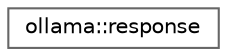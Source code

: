 digraph "Graphical Class Hierarchy"
{
 // LATEX_PDF_SIZE
  bgcolor="transparent";
  edge [fontname=Helvetica,fontsize=10,labelfontname=Helvetica,labelfontsize=10];
  node [fontname=Helvetica,fontsize=10,shape=box,height=0.2,width=0.4];
  rankdir="LR";
  Node0 [id="Node000000",label="ollama::response",height=0.2,width=0.4,color="grey40", fillcolor="white", style="filled",URL="$classollama_1_1response.html",tooltip=" "];
}
